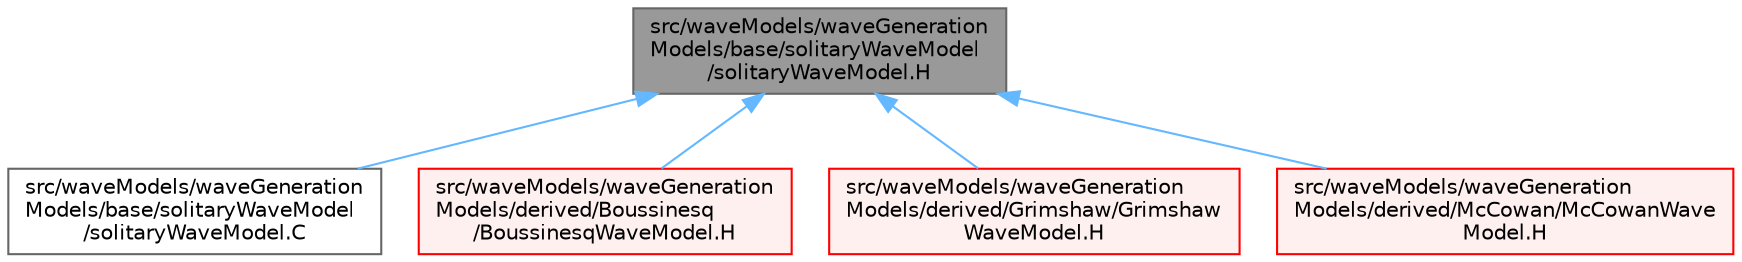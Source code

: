 digraph "src/waveModels/waveGenerationModels/base/solitaryWaveModel/solitaryWaveModel.H"
{
 // LATEX_PDF_SIZE
  bgcolor="transparent";
  edge [fontname=Helvetica,fontsize=10,labelfontname=Helvetica,labelfontsize=10];
  node [fontname=Helvetica,fontsize=10,shape=box,height=0.2,width=0.4];
  Node1 [id="Node000001",label="src/waveModels/waveGeneration\lModels/base/solitaryWaveModel\l/solitaryWaveModel.H",height=0.2,width=0.4,color="gray40", fillcolor="grey60", style="filled", fontcolor="black",tooltip=" "];
  Node1 -> Node2 [id="edge1_Node000001_Node000002",dir="back",color="steelblue1",style="solid",tooltip=" "];
  Node2 [id="Node000002",label="src/waveModels/waveGeneration\lModels/base/solitaryWaveModel\l/solitaryWaveModel.C",height=0.2,width=0.4,color="grey40", fillcolor="white", style="filled",URL="$solitaryWaveModel_8C.html",tooltip=" "];
  Node1 -> Node3 [id="edge2_Node000001_Node000003",dir="back",color="steelblue1",style="solid",tooltip=" "];
  Node3 [id="Node000003",label="src/waveModels/waveGeneration\lModels/derived/Boussinesq\l/BoussinesqWaveModel.H",height=0.2,width=0.4,color="red", fillcolor="#FFF0F0", style="filled",URL="$BoussinesqWaveModel_8H.html",tooltip=" "];
  Node1 -> Node5 [id="edge3_Node000001_Node000005",dir="back",color="steelblue1",style="solid",tooltip=" "];
  Node5 [id="Node000005",label="src/waveModels/waveGeneration\lModels/derived/Grimshaw/Grimshaw\lWaveModel.H",height=0.2,width=0.4,color="red", fillcolor="#FFF0F0", style="filled",URL="$GrimshawWaveModel_8H.html",tooltip=" "];
  Node1 -> Node7 [id="edge4_Node000001_Node000007",dir="back",color="steelblue1",style="solid",tooltip=" "];
  Node7 [id="Node000007",label="src/waveModels/waveGeneration\lModels/derived/McCowan/McCowanWave\lModel.H",height=0.2,width=0.4,color="red", fillcolor="#FFF0F0", style="filled",URL="$McCowanWaveModel_8H.html",tooltip=" "];
}
